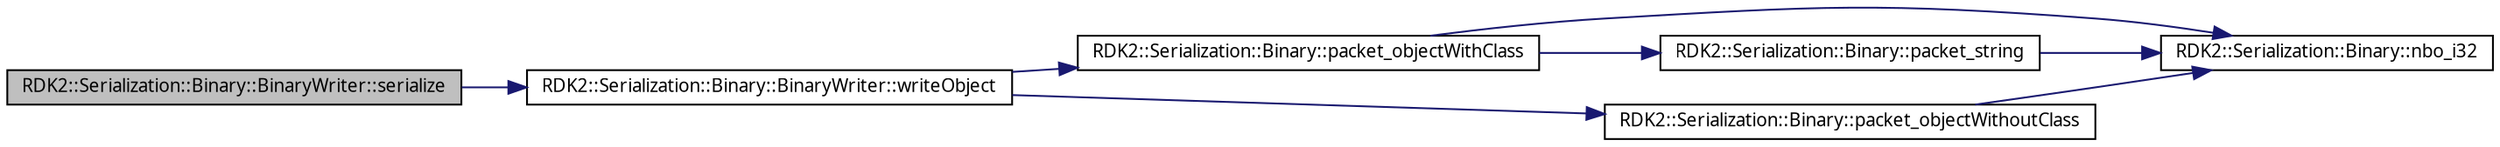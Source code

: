 digraph G
{
  edge [fontname="FreeSans.ttf",fontsize=10,labelfontname="FreeSans.ttf",labelfontsize=10];
  node [fontname="FreeSans.ttf",fontsize=10,shape=record];
  rankdir=LR;
  Node1 [label="RDK2::Serialization::Binary::BinaryWriter::serialize",height=0.2,width=0.4,color="black", fillcolor="grey75", style="filled" fontcolor="black"];
  Node1 -> Node2 [color="midnightblue",fontsize=10,style="solid",fontname="FreeSans.ttf"];
  Node2 [label="RDK2::Serialization::Binary::BinaryWriter::writeObject",height=0.2,width=0.4,color="black", fillcolor="white", style="filled",URL="$class_r_d_k2_1_1_serialization_1_1_binary_1_1_binary_writer.html#c5ba7e35e4d84572f27b3f2be3aee35e",tooltip="Scrittura di oggetti."];
  Node2 -> Node3 [color="midnightblue",fontsize=10,style="solid",fontname="FreeSans.ttf"];
  Node3 [label="RDK2::Serialization::Binary::packet_objectWithClass",height=0.2,width=0.4,color="black", fillcolor="white", style="filled",URL="$namespace_r_d_k2_1_1_serialization_1_1_binary.html#9be70f50de6a7274bdf2d6b10983d61e"];
  Node3 -> Node4 [color="midnightblue",fontsize=10,style="solid",fontname="FreeSans.ttf"];
  Node4 [label="RDK2::Serialization::Binary::nbo_i32",height=0.2,width=0.4,color="black", fillcolor="white", style="filled",URL="$namespace_r_d_k2_1_1_serialization_1_1_binary.html#062e0b2e490aee65346c657233bff933"];
  Node3 -> Node5 [color="midnightblue",fontsize=10,style="solid",fontname="FreeSans.ttf"];
  Node5 [label="RDK2::Serialization::Binary::packet_string",height=0.2,width=0.4,color="black", fillcolor="white", style="filled",URL="$namespace_r_d_k2_1_1_serialization_1_1_binary.html#ffe038e4c9aaf02f512805868df1c3b3"];
  Node5 -> Node4 [color="midnightblue",fontsize=10,style="solid",fontname="FreeSans.ttf"];
  Node2 -> Node6 [color="midnightblue",fontsize=10,style="solid",fontname="FreeSans.ttf"];
  Node6 [label="RDK2::Serialization::Binary::packet_objectWithoutClass",height=0.2,width=0.4,color="black", fillcolor="white", style="filled",URL="$namespace_r_d_k2_1_1_serialization_1_1_binary.html#0a63c6fa37e84c8578b092106b6d5bbb"];
  Node6 -> Node4 [color="midnightblue",fontsize=10,style="solid",fontname="FreeSans.ttf"];
}
